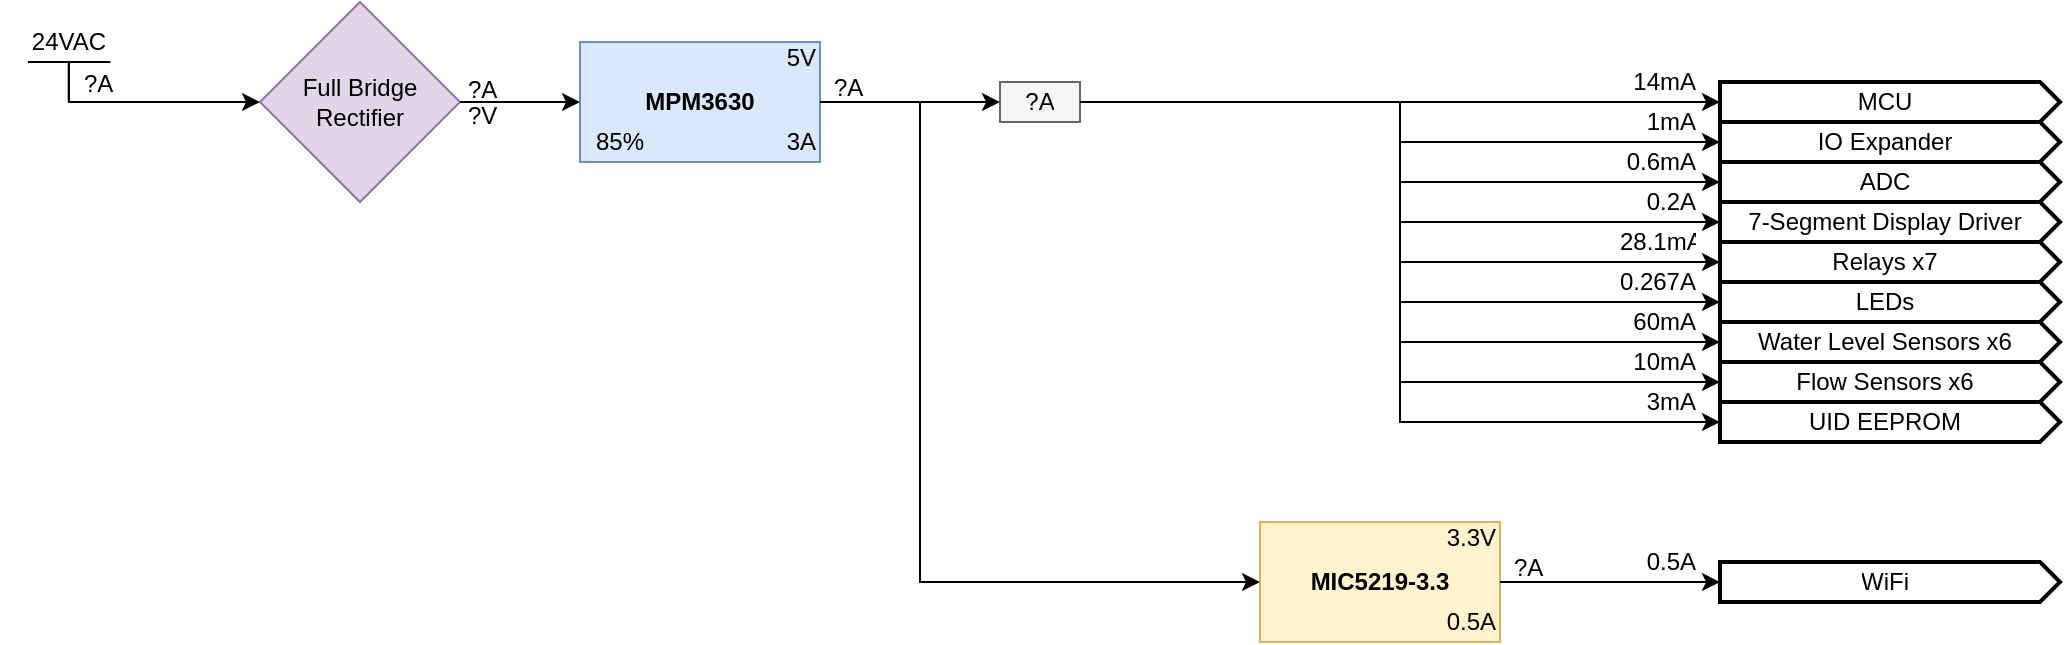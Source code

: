<mxfile version="24.7.13">
  <diagram name="Page-1" id="JMh27gRzv7teHX5rOXKv">
    <mxGraphModel dx="2464" dy="983" grid="1" gridSize="10" guides="1" tooltips="1" connect="1" arrows="1" fold="1" page="1" pageScale="1" pageWidth="850" pageHeight="1100" math="0" shadow="0">
      <root>
        <mxCell id="0" />
        <mxCell id="1" parent="0" />
        <object label="" type="sw_reg" id="wozFC84I_zfBDippYCLW-1">
          <mxCell style="group" parent="1" vertex="1" connectable="0">
            <mxGeometry x="230" y="80" width="165" height="60" as="geometry" />
          </mxCell>
        </object>
        <object label="" id="wozFC84I_zfBDippYCLW-2">
          <mxCell style="rounded=0;whiteSpace=wrap;html=1;fillColor=#dae8fc;strokeColor=#6c8ebf;container=0;" parent="wozFC84I_zfBDippYCLW-1" vertex="1">
            <mxGeometry width="120" height="60" as="geometry" />
          </mxCell>
        </object>
        <object label="5V" type="vout" id="wozFC84I_zfBDippYCLW-3">
          <mxCell style="text;html=1;strokeColor=none;fillColor=none;align=right;verticalAlign=middle;whiteSpace=wrap;rounded=0;container=0;" parent="wozFC84I_zfBDippYCLW-1" vertex="1">
            <mxGeometry x="80" width="40" height="15" as="geometry" />
          </mxCell>
        </object>
        <object label="MPM3630" type="display_name" id="wozFC84I_zfBDippYCLW-4">
          <mxCell style="text;html=1;strokeColor=none;fillColor=none;align=center;verticalAlign=middle;whiteSpace=wrap;rounded=0;container=0;fontStyle=1" parent="wozFC84I_zfBDippYCLW-1" vertex="1">
            <mxGeometry x="10" y="20.0" width="100" height="20" as="geometry" />
          </mxCell>
        </object>
        <object label="85%" type="efficiency" id="wozFC84I_zfBDippYCLW-5">
          <mxCell style="text;html=1;strokeColor=none;fillColor=none;align=center;verticalAlign=middle;whiteSpace=wrap;rounded=0;container=0;" parent="wozFC84I_zfBDippYCLW-1" vertex="1">
            <mxGeometry x="5" y="40" width="30" height="20" as="geometry" />
          </mxCell>
        </object>
        <object label="3A" type="current_limit" id="wozFC84I_zfBDippYCLW-6">
          <mxCell style="text;html=1;strokeColor=none;fillColor=none;align=right;verticalAlign=middle;whiteSpace=wrap;rounded=0;container=0;" parent="wozFC84I_zfBDippYCLW-1" vertex="1">
            <mxGeometry x="85" y="40" width="35" height="20" as="geometry" />
          </mxCell>
        </object>
        <object label="?A" type="load_current" id="wozFC84I_zfBDippYCLW-7">
          <mxCell style="text;html=1;strokeColor=none;fillColor=none;align=left;verticalAlign=middle;whiteSpace=wrap;rounded=0;container=0;" parent="wozFC84I_zfBDippYCLW-1" vertex="1">
            <mxGeometry x="125" y="15" width="40" height="15" as="geometry" />
          </mxCell>
        </object>
        <object label="" type="load" id="wozFC84I_zfBDippYCLW-8">
          <mxCell style="group" parent="1" vertex="1" connectable="0">
            <mxGeometry x="750" y="90" width="220" height="30" as="geometry" />
          </mxCell>
        </object>
        <mxCell id="wozFC84I_zfBDippYCLW-9" value="" style="html=1;shadow=0;dashed=0;align=center;verticalAlign=middle;shape=mxgraph.arrows2.arrow;dy=0;dx=10;notch=0;labelBackgroundColor=none;strokeWidth=2;" parent="wozFC84I_zfBDippYCLW-8" vertex="1">
          <mxGeometry x="50" y="10" width="170" height="20" as="geometry" />
        </mxCell>
        <object label="MCU" type="load_name" id="wozFC84I_zfBDippYCLW-10">
          <mxCell style="text;html=1;strokeColor=none;fillColor=none;align=center;verticalAlign=middle;whiteSpace=wrap;overflow=hidden;labelBackgroundColor=none;" parent="wozFC84I_zfBDippYCLW-8" vertex="1">
            <mxGeometry x="50" y="10" width="165" height="20" as="geometry" />
          </mxCell>
        </object>
        <object label="&lt;div&gt;14mA&lt;/div&gt;" type="load_current" id="wozFC84I_zfBDippYCLW-11">
          <mxCell style="text;html=1;strokeColor=none;fillColor=none;align=right;verticalAlign=middle;whiteSpace=wrap;overflow=hidden;labelBackgroundColor=none;" parent="wozFC84I_zfBDippYCLW-8" vertex="1">
            <mxGeometry width="40" height="20" as="geometry" />
          </mxCell>
        </object>
        <object label="" type="load" id="wozFC84I_zfBDippYCLW-12">
          <mxCell style="group" parent="1" vertex="1" connectable="0">
            <mxGeometry x="750" y="110" width="220" height="30" as="geometry" />
          </mxCell>
        </object>
        <mxCell id="wozFC84I_zfBDippYCLW-13" value="" style="html=1;shadow=0;dashed=0;align=center;verticalAlign=middle;shape=mxgraph.arrows2.arrow;dy=0;dx=10;notch=0;labelBackgroundColor=none;strokeWidth=2;" parent="wozFC84I_zfBDippYCLW-12" vertex="1">
          <mxGeometry x="50" y="10" width="170" height="20" as="geometry" />
        </mxCell>
        <object label="IO Expander" type="load_name" id="wozFC84I_zfBDippYCLW-14">
          <mxCell style="text;html=1;strokeColor=none;fillColor=none;align=center;verticalAlign=middle;whiteSpace=wrap;overflow=hidden;labelBackgroundColor=none;" parent="wozFC84I_zfBDippYCLW-12" vertex="1">
            <mxGeometry x="50" y="10" width="165" height="20" as="geometry" />
          </mxCell>
        </object>
        <object label="1mA" type="load_current" id="wozFC84I_zfBDippYCLW-15">
          <mxCell style="text;html=1;strokeColor=none;fillColor=none;align=right;verticalAlign=middle;whiteSpace=wrap;overflow=hidden;labelBackgroundColor=none;" parent="wozFC84I_zfBDippYCLW-12" vertex="1">
            <mxGeometry width="40" height="20" as="geometry" />
          </mxCell>
        </object>
        <object label="" type="load" id="wozFC84I_zfBDippYCLW-16">
          <mxCell style="group" parent="1" vertex="1" connectable="0">
            <mxGeometry x="750" y="130" width="220" height="30" as="geometry" />
          </mxCell>
        </object>
        <mxCell id="wozFC84I_zfBDippYCLW-17" value="" style="html=1;shadow=0;dashed=0;align=center;verticalAlign=middle;shape=mxgraph.arrows2.arrow;dy=0;dx=10;notch=0;labelBackgroundColor=none;strokeWidth=2;" parent="wozFC84I_zfBDippYCLW-16" vertex="1">
          <mxGeometry x="50" y="10" width="170" height="20" as="geometry" />
        </mxCell>
        <object label="ADC" type="load_name" id="wozFC84I_zfBDippYCLW-18">
          <mxCell style="text;html=1;strokeColor=none;fillColor=none;align=center;verticalAlign=middle;whiteSpace=wrap;overflow=hidden;labelBackgroundColor=none;" parent="wozFC84I_zfBDippYCLW-16" vertex="1">
            <mxGeometry x="50" y="10" width="165" height="20" as="geometry" />
          </mxCell>
        </object>
        <object label="0.6mA" type="load_current" id="wozFC84I_zfBDippYCLW-19">
          <mxCell style="text;html=1;strokeColor=none;fillColor=none;align=right;verticalAlign=middle;whiteSpace=wrap;overflow=hidden;labelBackgroundColor=none;" parent="wozFC84I_zfBDippYCLW-16" vertex="1">
            <mxGeometry width="40" height="20" as="geometry" />
          </mxCell>
        </object>
        <object label="" type="load" id="wozFC84I_zfBDippYCLW-20">
          <mxCell style="group" parent="1" vertex="1" connectable="0">
            <mxGeometry x="750" y="150" width="220" height="30" as="geometry" />
          </mxCell>
        </object>
        <mxCell id="wozFC84I_zfBDippYCLW-21" value="" style="html=1;shadow=0;dashed=0;align=center;verticalAlign=middle;shape=mxgraph.arrows2.arrow;dy=0;dx=10;notch=0;labelBackgroundColor=none;strokeWidth=2;" parent="wozFC84I_zfBDippYCLW-20" vertex="1">
          <mxGeometry x="50" y="10" width="170" height="20" as="geometry" />
        </mxCell>
        <object label="7-Segment Display Driver" type="load_name" id="wozFC84I_zfBDippYCLW-22">
          <mxCell style="text;html=1;strokeColor=none;fillColor=none;align=center;verticalAlign=middle;whiteSpace=wrap;overflow=hidden;labelBackgroundColor=none;" parent="wozFC84I_zfBDippYCLW-20" vertex="1">
            <mxGeometry x="50" y="10" width="165" height="20" as="geometry" />
          </mxCell>
        </object>
        <object label="0.2A" type="load_current" id="wozFC84I_zfBDippYCLW-23">
          <mxCell style="text;html=1;strokeColor=none;fillColor=none;align=right;verticalAlign=middle;whiteSpace=wrap;overflow=hidden;labelBackgroundColor=none;" parent="wozFC84I_zfBDippYCLW-20" vertex="1">
            <mxGeometry width="40" height="20" as="geometry" />
          </mxCell>
        </object>
        <object label="" type="load" id="wozFC84I_zfBDippYCLW-24">
          <mxCell style="group" parent="1" vertex="1" connectable="0">
            <mxGeometry x="750" y="170" width="220" height="30" as="geometry" />
          </mxCell>
        </object>
        <mxCell id="wozFC84I_zfBDippYCLW-25" value="" style="html=1;shadow=0;dashed=0;align=center;verticalAlign=middle;shape=mxgraph.arrows2.arrow;dy=0;dx=10;notch=0;labelBackgroundColor=none;strokeWidth=2;" parent="wozFC84I_zfBDippYCLW-24" vertex="1">
          <mxGeometry x="50" y="10" width="170" height="20" as="geometry" />
        </mxCell>
        <object label="Relays x7" type="load_name" id="wozFC84I_zfBDippYCLW-26">
          <mxCell style="text;html=1;strokeColor=none;fillColor=none;align=center;verticalAlign=middle;whiteSpace=wrap;overflow=hidden;labelBackgroundColor=none;" parent="wozFC84I_zfBDippYCLW-24" vertex="1">
            <mxGeometry x="50" y="10" width="165" height="20" as="geometry" />
          </mxCell>
        </object>
        <object label="&lt;div&gt;28.1mA&lt;/div&gt;" type="load_current" id="wozFC84I_zfBDippYCLW-27">
          <mxCell style="text;html=1;strokeColor=none;fillColor=none;align=right;verticalAlign=middle;whiteSpace=wrap;overflow=hidden;labelBackgroundColor=none;" parent="wozFC84I_zfBDippYCLW-24" vertex="1">
            <mxGeometry width="40" height="20" as="geometry" />
          </mxCell>
        </object>
        <object label="" type="load" id="wozFC84I_zfBDippYCLW-28">
          <mxCell style="group" parent="1" vertex="1" connectable="0">
            <mxGeometry x="750" y="190" width="220" height="30" as="geometry" />
          </mxCell>
        </object>
        <mxCell id="wozFC84I_zfBDippYCLW-29" value="" style="html=1;shadow=0;dashed=0;align=center;verticalAlign=middle;shape=mxgraph.arrows2.arrow;dy=0;dx=10;notch=0;labelBackgroundColor=none;strokeWidth=2;" parent="wozFC84I_zfBDippYCLW-28" vertex="1">
          <mxGeometry x="50" y="10" width="170" height="20" as="geometry" />
        </mxCell>
        <object label="LEDs" type="load_name" id="wozFC84I_zfBDippYCLW-30">
          <mxCell style="text;html=1;strokeColor=none;fillColor=none;align=center;verticalAlign=middle;whiteSpace=wrap;overflow=hidden;labelBackgroundColor=none;" parent="wozFC84I_zfBDippYCLW-28" vertex="1">
            <mxGeometry x="50" y="10" width="165" height="20" as="geometry" />
          </mxCell>
        </object>
        <object label="0.267A" type="load_current" id="wozFC84I_zfBDippYCLW-31">
          <mxCell style="text;html=1;strokeColor=none;fillColor=none;align=right;verticalAlign=middle;whiteSpace=wrap;overflow=hidden;labelBackgroundColor=none;" parent="wozFC84I_zfBDippYCLW-28" vertex="1">
            <mxGeometry x="-10" width="50" height="20" as="geometry" />
          </mxCell>
        </object>
        <object label="" type="load" id="wozFC84I_zfBDippYCLW-32">
          <mxCell style="group" parent="1" vertex="1" connectable="0">
            <mxGeometry x="750" y="210" width="220" height="30" as="geometry" />
          </mxCell>
        </object>
        <mxCell id="wozFC84I_zfBDippYCLW-33" value="" style="html=1;shadow=0;dashed=0;align=center;verticalAlign=middle;shape=mxgraph.arrows2.arrow;dy=0;dx=10;notch=0;labelBackgroundColor=none;strokeWidth=2;" parent="wozFC84I_zfBDippYCLW-32" vertex="1">
          <mxGeometry x="50" y="10" width="170" height="20" as="geometry" />
        </mxCell>
        <object label="Water Level Sensors x6" type="load_name" id="wozFC84I_zfBDippYCLW-34">
          <mxCell style="text;html=1;strokeColor=none;fillColor=none;align=center;verticalAlign=middle;whiteSpace=wrap;overflow=hidden;labelBackgroundColor=none;" parent="wozFC84I_zfBDippYCLW-32" vertex="1">
            <mxGeometry x="50" y="10" width="165" height="20" as="geometry" />
          </mxCell>
        </object>
        <object label="60mA" type="load_current" id="wozFC84I_zfBDippYCLW-35">
          <mxCell style="text;html=1;strokeColor=none;fillColor=none;align=right;verticalAlign=middle;whiteSpace=wrap;overflow=hidden;labelBackgroundColor=none;" parent="wozFC84I_zfBDippYCLW-32" vertex="1">
            <mxGeometry width="40" height="20" as="geometry" />
          </mxCell>
        </object>
        <object label="" type="load" id="wozFC84I_zfBDippYCLW-36">
          <mxCell style="group" parent="1" vertex="1" connectable="0">
            <mxGeometry x="750" y="230" width="220" height="30" as="geometry" />
          </mxCell>
        </object>
        <mxCell id="wozFC84I_zfBDippYCLW-37" value="" style="html=1;shadow=0;dashed=0;align=center;verticalAlign=middle;shape=mxgraph.arrows2.arrow;dy=0;dx=10;notch=0;labelBackgroundColor=none;strokeWidth=2;" parent="wozFC84I_zfBDippYCLW-36" vertex="1">
          <mxGeometry x="50" y="10" width="170" height="20" as="geometry" />
        </mxCell>
        <object label="Flow Sensors x6" type="load_name" id="wozFC84I_zfBDippYCLW-38">
          <mxCell style="text;html=1;strokeColor=none;fillColor=none;align=center;verticalAlign=middle;whiteSpace=wrap;overflow=hidden;labelBackgroundColor=none;" parent="wozFC84I_zfBDippYCLW-36" vertex="1">
            <mxGeometry x="50" y="10" width="165" height="20" as="geometry" />
          </mxCell>
        </object>
        <object label="10mA" type="load_current" id="wozFC84I_zfBDippYCLW-39">
          <mxCell style="text;html=1;strokeColor=none;fillColor=none;align=right;verticalAlign=middle;whiteSpace=wrap;overflow=hidden;labelBackgroundColor=none;" parent="wozFC84I_zfBDippYCLW-36" vertex="1">
            <mxGeometry width="40" height="20" as="geometry" />
          </mxCell>
        </object>
        <object label="" type="load" id="wozFC84I_zfBDippYCLW-40">
          <mxCell style="group" parent="1" vertex="1" connectable="0">
            <mxGeometry x="750" y="250" width="220" height="30" as="geometry" />
          </mxCell>
        </object>
        <mxCell id="wozFC84I_zfBDippYCLW-41" value="" style="html=1;shadow=0;dashed=0;align=center;verticalAlign=middle;shape=mxgraph.arrows2.arrow;dy=0;dx=10;notch=0;labelBackgroundColor=none;strokeWidth=2;" parent="wozFC84I_zfBDippYCLW-40" vertex="1">
          <mxGeometry x="50" y="10" width="170" height="20" as="geometry" />
        </mxCell>
        <object label="UID EEPROM" type="load_name" id="wozFC84I_zfBDippYCLW-42">
          <mxCell style="text;html=1;strokeColor=none;fillColor=none;align=center;verticalAlign=middle;whiteSpace=wrap;overflow=hidden;labelBackgroundColor=none;" parent="wozFC84I_zfBDippYCLW-40" vertex="1">
            <mxGeometry x="50" y="10" width="165" height="20" as="geometry" />
          </mxCell>
        </object>
        <object label="3mA" type="load_current" id="wozFC84I_zfBDippYCLW-43">
          <mxCell style="text;html=1;strokeColor=none;fillColor=none;align=right;verticalAlign=middle;whiteSpace=wrap;overflow=hidden;labelBackgroundColor=none;" parent="wozFC84I_zfBDippYCLW-40" vertex="1">
            <mxGeometry width="40" height="20" as="geometry" />
          </mxCell>
        </object>
        <object label="" type="ldo" id="wozFC84I_zfBDippYCLW-53">
          <mxCell style="group" parent="1" vertex="1" connectable="0">
            <mxGeometry x="570" y="320" width="165" height="60" as="geometry" />
          </mxCell>
        </object>
        <object label="" id="wozFC84I_zfBDippYCLW-54">
          <mxCell style="rounded=0;whiteSpace=wrap;html=1;fillColor=#fff2cc;strokeColor=#d6b656;" parent="wozFC84I_zfBDippYCLW-53" vertex="1">
            <mxGeometry width="120" height="60" as="geometry" />
          </mxCell>
        </object>
        <object label="3.3V" type="vout" id="wozFC84I_zfBDippYCLW-55">
          <mxCell style="text;html=1;strokeColor=none;fillColor=none;align=right;verticalAlign=middle;whiteSpace=wrap;rounded=0;" parent="wozFC84I_zfBDippYCLW-53" vertex="1">
            <mxGeometry x="80" width="40" height="15" as="geometry" />
          </mxCell>
        </object>
        <object label="MIC5219-3.3" type="display_name" id="wozFC84I_zfBDippYCLW-56">
          <mxCell style="text;html=1;strokeColor=none;fillColor=none;align=center;verticalAlign=middle;whiteSpace=wrap;rounded=0;fontStyle=1" parent="wozFC84I_zfBDippYCLW-53" vertex="1">
            <mxGeometry x="5" y="20" width="110" height="20" as="geometry" />
          </mxCell>
        </object>
        <object label="0.5A" type="current_limit" id="wozFC84I_zfBDippYCLW-57">
          <mxCell style="text;html=1;strokeColor=none;fillColor=none;align=right;verticalAlign=middle;whiteSpace=wrap;rounded=0;" parent="wozFC84I_zfBDippYCLW-53" vertex="1">
            <mxGeometry x="85" y="40" width="35" height="20" as="geometry" />
          </mxCell>
        </object>
        <object label="?A" type="load_current" id="wozFC84I_zfBDippYCLW-58">
          <mxCell style="text;html=1;strokeColor=none;fillColor=none;align=left;verticalAlign=middle;whiteSpace=wrap;rounded=0;container=0;" parent="wozFC84I_zfBDippYCLW-53" vertex="1">
            <mxGeometry x="125" y="15" width="40" height="15" as="geometry" />
          </mxCell>
        </object>
        <object label="" type="load" id="wozFC84I_zfBDippYCLW-60">
          <mxCell style="group" parent="1" vertex="1" connectable="0">
            <mxGeometry x="750" y="330" width="220" height="30" as="geometry" />
          </mxCell>
        </object>
        <mxCell id="wozFC84I_zfBDippYCLW-61" value="" style="html=1;shadow=0;dashed=0;align=center;verticalAlign=middle;shape=mxgraph.arrows2.arrow;dy=0;dx=10;notch=0;labelBackgroundColor=none;strokeWidth=2;" parent="wozFC84I_zfBDippYCLW-60" vertex="1">
          <mxGeometry x="50" y="10" width="170" height="20" as="geometry" />
        </mxCell>
        <object label="WiFi" type="load_name" id="wozFC84I_zfBDippYCLW-62">
          <mxCell style="text;html=1;strokeColor=none;fillColor=none;align=center;verticalAlign=middle;whiteSpace=wrap;overflow=hidden;labelBackgroundColor=none;" parent="wozFC84I_zfBDippYCLW-60" vertex="1">
            <mxGeometry x="50" y="10" width="165" height="20" as="geometry" />
          </mxCell>
        </object>
        <object label="0.5A" type="load_current" id="wozFC84I_zfBDippYCLW-63">
          <mxCell style="text;html=1;strokeColor=none;fillColor=none;align=right;verticalAlign=middle;whiteSpace=wrap;overflow=hidden;labelBackgroundColor=none;" parent="wozFC84I_zfBDippYCLW-60" vertex="1">
            <mxGeometry width="40" height="20" as="geometry" />
          </mxCell>
        </object>
        <mxCell id="wozFC84I_zfBDippYCLW-64" style="edgeStyle=orthogonalEdgeStyle;rounded=0;orthogonalLoop=1;jettySize=auto;html=1;exitX=1;exitY=0.5;exitDx=0;exitDy=0;entryX=0;entryY=0.5;entryDx=0;entryDy=0;" parent="1" source="wozFC84I_zfBDippYCLW-54" target="wozFC84I_zfBDippYCLW-62" edge="1">
          <mxGeometry relative="1" as="geometry" />
        </mxCell>
        <object label="" type="source" id="wozFC84I_zfBDippYCLW-77">
          <mxCell style="group" parent="1" vertex="1" connectable="0">
            <mxGeometry x="-60" y="70" width="80" height="40" as="geometry" />
          </mxCell>
        </object>
        <mxCell id="wozFC84I_zfBDippYCLW-78" style="edgeStyle=none;rounded=0;html=1;exitX=1;exitY=0.5;entryX=0;entryY=0.493;entryPerimeter=0;startArrow=none;startFill=0;endArrow=none;endFill=0;jettySize=auto;orthogonalLoop=1;" parent="wozFC84I_zfBDippYCLW-77" edge="1">
          <mxGeometry x="-1169" y="443.01" as="geometry">
            <mxPoint x="14" y="20" as="sourcePoint" />
            <mxPoint x="55.2" y="20" as="targetPoint" />
          </mxGeometry>
        </mxCell>
        <object label="24VAC" type="vout" id="wozFC84I_zfBDippYCLW-79">
          <mxCell style="text;html=1;strokeColor=none;fillColor=none;align=center;verticalAlign=middle;whiteSpace=wrap;overflow=hidden;labelBackgroundColor=none;" parent="wozFC84I_zfBDippYCLW-77" vertex="1">
            <mxGeometry width="69" height="20" as="geometry" />
          </mxCell>
        </object>
        <mxCell id="wozFC84I_zfBDippYCLW-80" value="" style="endArrow=none;html=1;rounded=0;" parent="wozFC84I_zfBDippYCLW-77" edge="1">
          <mxGeometry width="50" height="50" relative="1" as="geometry">
            <mxPoint x="34.36" y="40" as="sourcePoint" />
            <mxPoint x="34.36" y="20" as="targetPoint" />
          </mxGeometry>
        </mxCell>
        <object label="?A" type="load_current" id="wozFC84I_zfBDippYCLW-81">
          <mxCell style="text;html=1;strokeColor=none;fillColor=none;align=left;verticalAlign=middle;whiteSpace=wrap;rounded=0;container=0;" parent="wozFC84I_zfBDippYCLW-77" vertex="1">
            <mxGeometry x="40" y="23" width="40" height="15" as="geometry" />
          </mxCell>
        </object>
        <object label="" type="acdc" id="wozFC84I_zfBDippYCLW-87">
          <mxCell style="group" parent="1" vertex="1" connectable="0">
            <mxGeometry x="70" y="60" width="142" height="100" as="geometry" />
          </mxCell>
        </object>
        <mxCell id="wozFC84I_zfBDippYCLW-84" value="Full Bridge&lt;br&gt;Rectifier" style="rhombus;whiteSpace=wrap;html=1;fillColor=#e1d5e7;strokeColor=#9673a6;" parent="wozFC84I_zfBDippYCLW-87" vertex="1">
          <mxGeometry width="100" height="100" as="geometry" />
        </mxCell>
        <object label="?A" type="load_current" id="wozFC84I_zfBDippYCLW-85">
          <mxCell style="text;html=1;strokeColor=none;fillColor=none;align=left;verticalAlign=middle;whiteSpace=wrap;rounded=0;container=0;" parent="wozFC84I_zfBDippYCLW-87" vertex="1">
            <mxGeometry x="102" y="39" width="40" height="10" as="geometry" />
          </mxCell>
        </object>
        <object label="?V" type="vout" id="wozFC84I_zfBDippYCLW-86">
          <mxCell style="text;html=1;strokeColor=none;fillColor=none;align=left;verticalAlign=middle;whiteSpace=wrap;rounded=0;container=0;" parent="wozFC84I_zfBDippYCLW-87" vertex="1">
            <mxGeometry x="102" y="53" width="40" height="7" as="geometry" />
          </mxCell>
        </object>
        <mxCell id="wozFC84I_zfBDippYCLW-88" style="edgeStyle=orthogonalEdgeStyle;rounded=0;orthogonalLoop=1;jettySize=auto;html=1;exitX=1;exitY=0.5;exitDx=0;exitDy=0;entryX=0;entryY=0.5;entryDx=0;entryDy=0;" parent="1" source="wozFC84I_zfBDippYCLW-84" target="wozFC84I_zfBDippYCLW-2" edge="1">
          <mxGeometry relative="1" as="geometry" />
        </mxCell>
        <mxCell id="wozFC84I_zfBDippYCLW-89" style="edgeStyle=orthogonalEdgeStyle;rounded=0;orthogonalLoop=1;jettySize=auto;html=1;exitX=0.5;exitY=1;exitDx=0;exitDy=0;entryX=0;entryY=0.5;entryDx=0;entryDy=0;" parent="1" source="wozFC84I_zfBDippYCLW-79" target="wozFC84I_zfBDippYCLW-84" edge="1">
          <mxGeometry relative="1" as="geometry" />
        </mxCell>
        <object label="" type="isum" id="xPquUtgmXL64WGJMUfh2-1">
          <mxCell style="group" vertex="1" connectable="0" parent="1">
            <mxGeometry x="440" y="100" width="40" height="20" as="geometry" />
          </mxCell>
        </object>
        <object label="" id="xPquUtgmXL64WGJMUfh2-2">
          <mxCell style="whiteSpace=wrap;html=1;container=0;fillColor=#f5f5f5;fontColor=#333333;strokeColor=#666666;" vertex="1" parent="xPquUtgmXL64WGJMUfh2-1">
            <mxGeometry width="40" height="20" as="geometry" />
          </mxCell>
        </object>
        <object label="?A" type="load_current" id="xPquUtgmXL64WGJMUfh2-3">
          <mxCell style="text;html=1;strokeColor=none;fillColor=none;align=center;verticalAlign=middle;whiteSpace=wrap;overflow=hidden;labelBackgroundColor=none;container=0;points=[];" vertex="1" parent="xPquUtgmXL64WGJMUfh2-1">
            <mxGeometry width="40" height="20" as="geometry" />
          </mxCell>
        </object>
        <mxCell id="xPquUtgmXL64WGJMUfh2-4" style="edgeStyle=orthogonalEdgeStyle;rounded=0;orthogonalLoop=1;jettySize=auto;html=1;exitX=1;exitY=0.5;exitDx=0;exitDy=0;entryX=0;entryY=0.5;entryDx=0;entryDy=0;entryPerimeter=0;" edge="1" parent="1" source="wozFC84I_zfBDippYCLW-2" target="xPquUtgmXL64WGJMUfh2-3">
          <mxGeometry relative="1" as="geometry" />
        </mxCell>
        <mxCell id="xPquUtgmXL64WGJMUfh2-5" style="edgeStyle=orthogonalEdgeStyle;rounded=0;orthogonalLoop=1;jettySize=auto;html=1;entryX=0;entryY=0.5;entryDx=0;entryDy=0;" edge="1" parent="1" source="xPquUtgmXL64WGJMUfh2-3" target="wozFC84I_zfBDippYCLW-10">
          <mxGeometry relative="1" as="geometry" />
        </mxCell>
        <mxCell id="xPquUtgmXL64WGJMUfh2-6" style="edgeStyle=orthogonalEdgeStyle;rounded=0;orthogonalLoop=1;jettySize=auto;html=1;entryX=0;entryY=0.5;entryDx=0;entryDy=0;" edge="1" parent="1" source="xPquUtgmXL64WGJMUfh2-3" target="wozFC84I_zfBDippYCLW-14">
          <mxGeometry relative="1" as="geometry" />
        </mxCell>
        <mxCell id="xPquUtgmXL64WGJMUfh2-7" style="edgeStyle=orthogonalEdgeStyle;rounded=0;orthogonalLoop=1;jettySize=auto;html=1;entryX=0;entryY=0.5;entryDx=0;entryDy=0;" edge="1" parent="1" source="xPquUtgmXL64WGJMUfh2-3" target="wozFC84I_zfBDippYCLW-18">
          <mxGeometry relative="1" as="geometry" />
        </mxCell>
        <mxCell id="xPquUtgmXL64WGJMUfh2-8" style="edgeStyle=orthogonalEdgeStyle;rounded=0;orthogonalLoop=1;jettySize=auto;html=1;entryX=0;entryY=0.5;entryDx=0;entryDy=0;" edge="1" parent="1" source="xPquUtgmXL64WGJMUfh2-3" target="wozFC84I_zfBDippYCLW-22">
          <mxGeometry relative="1" as="geometry" />
        </mxCell>
        <mxCell id="xPquUtgmXL64WGJMUfh2-9" style="edgeStyle=orthogonalEdgeStyle;rounded=0;orthogonalLoop=1;jettySize=auto;html=1;entryX=0;entryY=0.5;entryDx=0;entryDy=0;" edge="1" parent="1" source="xPquUtgmXL64WGJMUfh2-3" target="wozFC84I_zfBDippYCLW-26">
          <mxGeometry relative="1" as="geometry" />
        </mxCell>
        <mxCell id="xPquUtgmXL64WGJMUfh2-10" style="edgeStyle=orthogonalEdgeStyle;rounded=0;orthogonalLoop=1;jettySize=auto;html=1;entryX=0;entryY=0.5;entryDx=0;entryDy=0;" edge="1" parent="1" source="xPquUtgmXL64WGJMUfh2-3" target="wozFC84I_zfBDippYCLW-30">
          <mxGeometry relative="1" as="geometry" />
        </mxCell>
        <mxCell id="xPquUtgmXL64WGJMUfh2-11" style="edgeStyle=orthogonalEdgeStyle;rounded=0;orthogonalLoop=1;jettySize=auto;html=1;entryX=0;entryY=0.5;entryDx=0;entryDy=0;" edge="1" parent="1" source="xPquUtgmXL64WGJMUfh2-3" target="wozFC84I_zfBDippYCLW-34">
          <mxGeometry relative="1" as="geometry" />
        </mxCell>
        <mxCell id="xPquUtgmXL64WGJMUfh2-12" style="edgeStyle=orthogonalEdgeStyle;rounded=0;orthogonalLoop=1;jettySize=auto;html=1;entryX=0;entryY=0.5;entryDx=0;entryDy=0;" edge="1" parent="1" source="xPquUtgmXL64WGJMUfh2-3" target="wozFC84I_zfBDippYCLW-38">
          <mxGeometry relative="1" as="geometry" />
        </mxCell>
        <mxCell id="xPquUtgmXL64WGJMUfh2-13" style="edgeStyle=orthogonalEdgeStyle;rounded=0;orthogonalLoop=1;jettySize=auto;html=1;entryX=0;entryY=0.5;entryDx=0;entryDy=0;" edge="1" parent="1" source="xPquUtgmXL64WGJMUfh2-3" target="wozFC84I_zfBDippYCLW-42">
          <mxGeometry relative="1" as="geometry" />
        </mxCell>
        <mxCell id="xPquUtgmXL64WGJMUfh2-14" style="edgeStyle=orthogonalEdgeStyle;rounded=0;orthogonalLoop=1;jettySize=auto;html=1;exitX=1;exitY=0.5;exitDx=0;exitDy=0;entryX=0;entryY=0.5;entryDx=0;entryDy=0;" edge="1" parent="1" source="wozFC84I_zfBDippYCLW-2" target="wozFC84I_zfBDippYCLW-54">
          <mxGeometry relative="1" as="geometry">
            <Array as="points">
              <mxPoint x="400" y="110" />
              <mxPoint x="400" y="350" />
            </Array>
          </mxGeometry>
        </mxCell>
      </root>
    </mxGraphModel>
  </diagram>
</mxfile>
